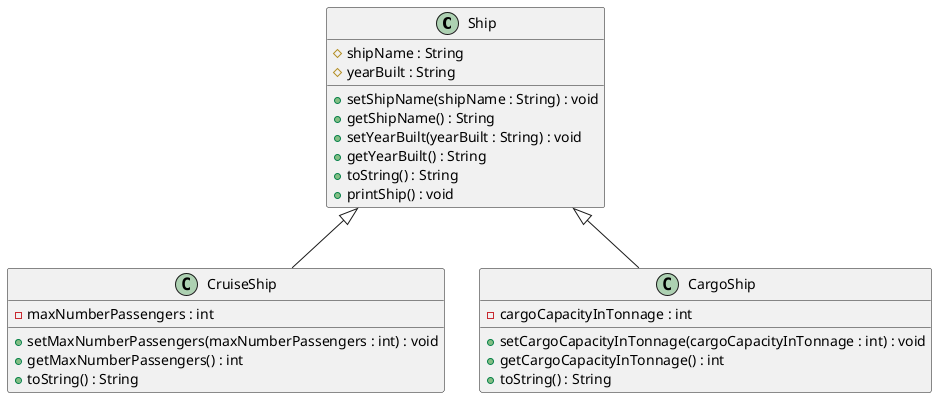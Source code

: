 @startuml

class Ship{
    #shipName : String
    #yearBuilt : String

    +setShipName(shipName : String) : void
    +getShipName() : String
    +setYearBuilt(yearBuilt : String) : void
    +getYearBuilt() : String
    +toString() : String
    +printShip() : void
}

class CruiseShip{
    -maxNumberPassengers : int

    +setMaxNumberPassengers(maxNumberPassengers : int) : void
    +getMaxNumberPassengers() : int
    +toString() : String
}

class CargoShip{
    -cargoCapacityInTonnage : int

    +setCargoCapacityInTonnage(cargoCapacityInTonnage : int) : void
    +getCargoCapacityInTonnage() : int
    +toString() : String
}

Ship <|-- CruiseShip
Ship <|-- CargoShip

@enduml
